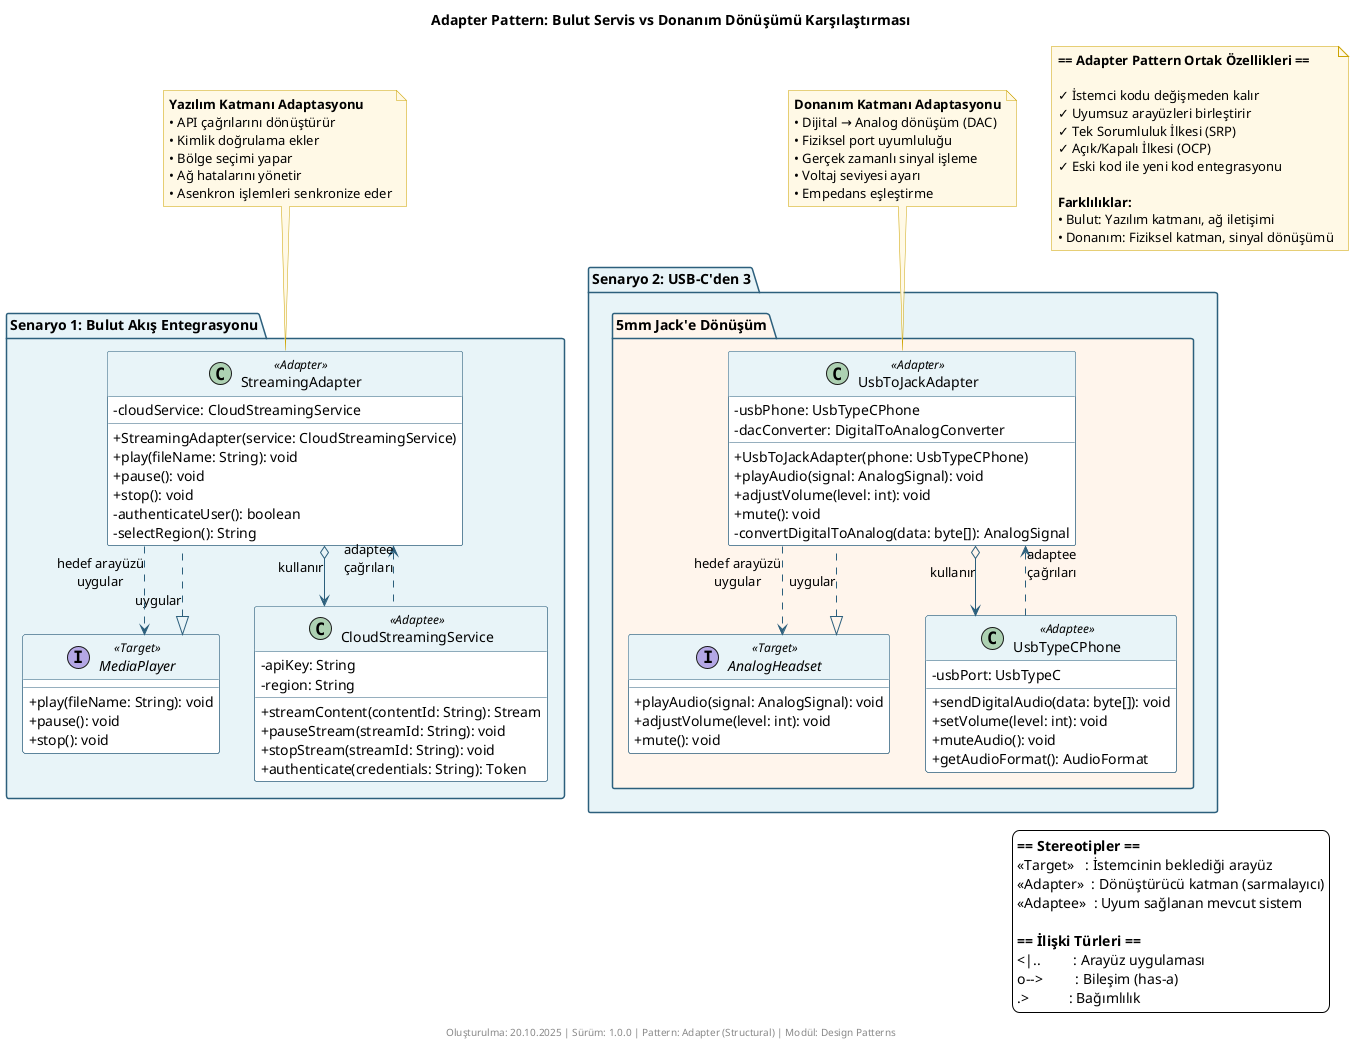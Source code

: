 @startuml adapter-scenarios-comparison
allowmixing

/'
 * @file adapter-scenarios-comparison.puml
 * @brief bulut servis adapteri ile donanım adapterinin görsel karşılaştırması
 * @author Muhammed Kayra Bulut
 * @date 20.10.2025
 * @version 1.0.0
 * 
 * @description bu diyagram iki farklı adapter senaryosunu yan yana
 *              inceleyerek ortak noktalarını ve farklılıklarını
 *              gösterir. Birincisi yazılım tabanlı bulut servis
 *              entegrasyonu, ikincisi ise donanım port dönüşümüdür.
 * 
 * @pattern Adapter (Structural Design Pattern)
 * @related StreamingAdapter.java, UsbToJackAdapter.java
 '/

title Adapter Pattern: Bulut Servis vs Donanım Dönüşümü Karşılaştırması

' ========== Stil Tanımlamaları ==========
skinparam backgroundColor #FFFFFF
skinparam shadowing false
skinparam classAttributeIconSize 0
skinparam linetype ortho

skinparam package {
    BackgroundColor #E8F4F8
    BorderColor #2C5F7C
    FontStyle bold
}

skinparam class {
    BackgroundColor #FFFFFF
    BorderColor #2C5F7C
    ArrowColor #2C5F7C
    HeaderBackgroundColor #E8F4F8
}

skinparam interface {
    BackgroundColor #FFE8CC
    BorderColor #CC8800
}

skinparam note {
    BackgroundColor #FFF9E6
    BorderColor #CCA300
}

' ========== Senaryo 1: Bulut Servis Adapteri ==========
package "Senaryo 1: Bulut Akış Entegrasyonu" #E8F4F8 {
    
    interface MediaPlayer <<Target>> {
        +play(fileName: String): void
        +pause(): void
        +stop(): void
    }
    
    class StreamingAdapter <<Adapter>> {
        -cloudService: CloudStreamingService
        __
        +StreamingAdapter(service: CloudStreamingService)
        +play(fileName: String): void
        +pause(): void
        +stop(): void
        -authenticateUser(): boolean
        -selectRegion(): String
    }
    
    class CloudStreamingService <<Adaptee>> {
        -apiKey: String
        -region: String
        __
        +streamContent(contentId: String): Stream
        +pauseStream(streamId: String): void
        +stopStream(streamId: String): void
        +authenticate(credentials: String): Token
    }
    
    MediaPlayer <|.. StreamingAdapter : uygular
    StreamingAdapter o--> CloudStreamingService : kullanır
}

' ========== Senaryo 2: Donanım Adapteri ==========
package "Senaryo 2: USB-C'den 3.5mm Jack'e Dönüşüm" #FFF5EC {
    
    interface AnalogHeadset <<Target>> {
        +playAudio(signal: AnalogSignal): void
        +adjustVolume(level: int): void
        +mute(): void
    }
    
    class UsbToJackAdapter <<Adapter>> {
        -usbPhone: UsbTypeCPhone
        -dacConverter: DigitalToAnalogConverter
        __
        +UsbToJackAdapter(phone: UsbTypeCPhone)
        +playAudio(signal: AnalogSignal): void
        +adjustVolume(level: int): void
        +mute(): void
        -convertDigitalToAnalog(data: byte[]): AnalogSignal
    }
    
    class UsbTypeCPhone <<Adaptee>> {
        -usbPort: UsbTypeC
        __
        +sendDigitalAudio(data: byte[]): void
        +setVolume(level: int): void
        +muteAudio(): void
        +getAudioFormat(): AudioFormat
    }
    
    AnalogHeadset <|.. UsbToJackAdapter : uygular
    UsbToJackAdapter o--> UsbTypeCPhone : kullanır
}

' ========== Karşılaştırma Notları ==========
note top of StreamingAdapter
  **Yazılım Katmanı Adaptasyonu**
  • API çağrılarını dönüştürür
  • Kimlik doğrulama ekler
  • Bölge seçimi yapar
  • Ağ hatalarını yönetir
  • Asenkron işlemleri senkronize eder
end note

note top of UsbToJackAdapter
  **Donanım Katmanı Adaptasyonu**
  • Dijital → Analog dönüşüm (DAC)
  • Fiziksel port uyumluluğu
  • Gerçek zamanlı sinyal işleme
  • Voltaj seviyesi ayarı
  • Empedans eşleştirme
end note

' ========== Ortak Özellikler ==========
note as CommonFeatures
  <b>== Adapter Pattern Ortak Özellikleri ==</b>
  
  ✓ İstemci kodu değişmeden kalır
  ✓ Uyumsuz arayüzleri birleştirir
  ✓ Tek Sorumluluk İlkesi (SRP)
  ✓ Açık/Kapalı İlkesi (OCP)
  ✓ Eski kod ile yeni kod entegrasyonu
  
  <b>Farklılıklar:</b>
  • Bulut: Yazılım katmanı, ağ iletişimi
  • Donanım: Fiziksel katman, sinyal dönüşümü
end note

' ========== İlişki Açıklamaları ==========
StreamingAdapter .down.> MediaPlayer : "hedef arayüzü\nuygular"
UsbToJackAdapter .down.> AnalogHeadset : "hedef arayüzü\nuygular"

CloudStreamingService .up.> StreamingAdapter : "adaptee\nçağrıları"
UsbTypeCPhone .up.> UsbToJackAdapter : "adaptee\nçağrıları"

' ========== Legend ==========
legend right
    <b>== Stereotipler ==</b>
    <<Target>>   : İstemcinin beklediği arayüz
    <<Adapter>>  : Dönüştürücü katman (sarmalayıcı)
    <<Adaptee>>  : Uyum sağlanan mevcut sistem
  
    <b>== İlişki Türleri ==</b>
    <|..         : Arayüz uygulaması
    o-->         : Bileşim (has-a)
    .>           : Bağımlılık
end legend

footer Oluşturulma: 20.10.2025 | Sürüm: 1.0.0 | Pattern: Adapter (Structural) | Modül: Design Patterns

@enduml
